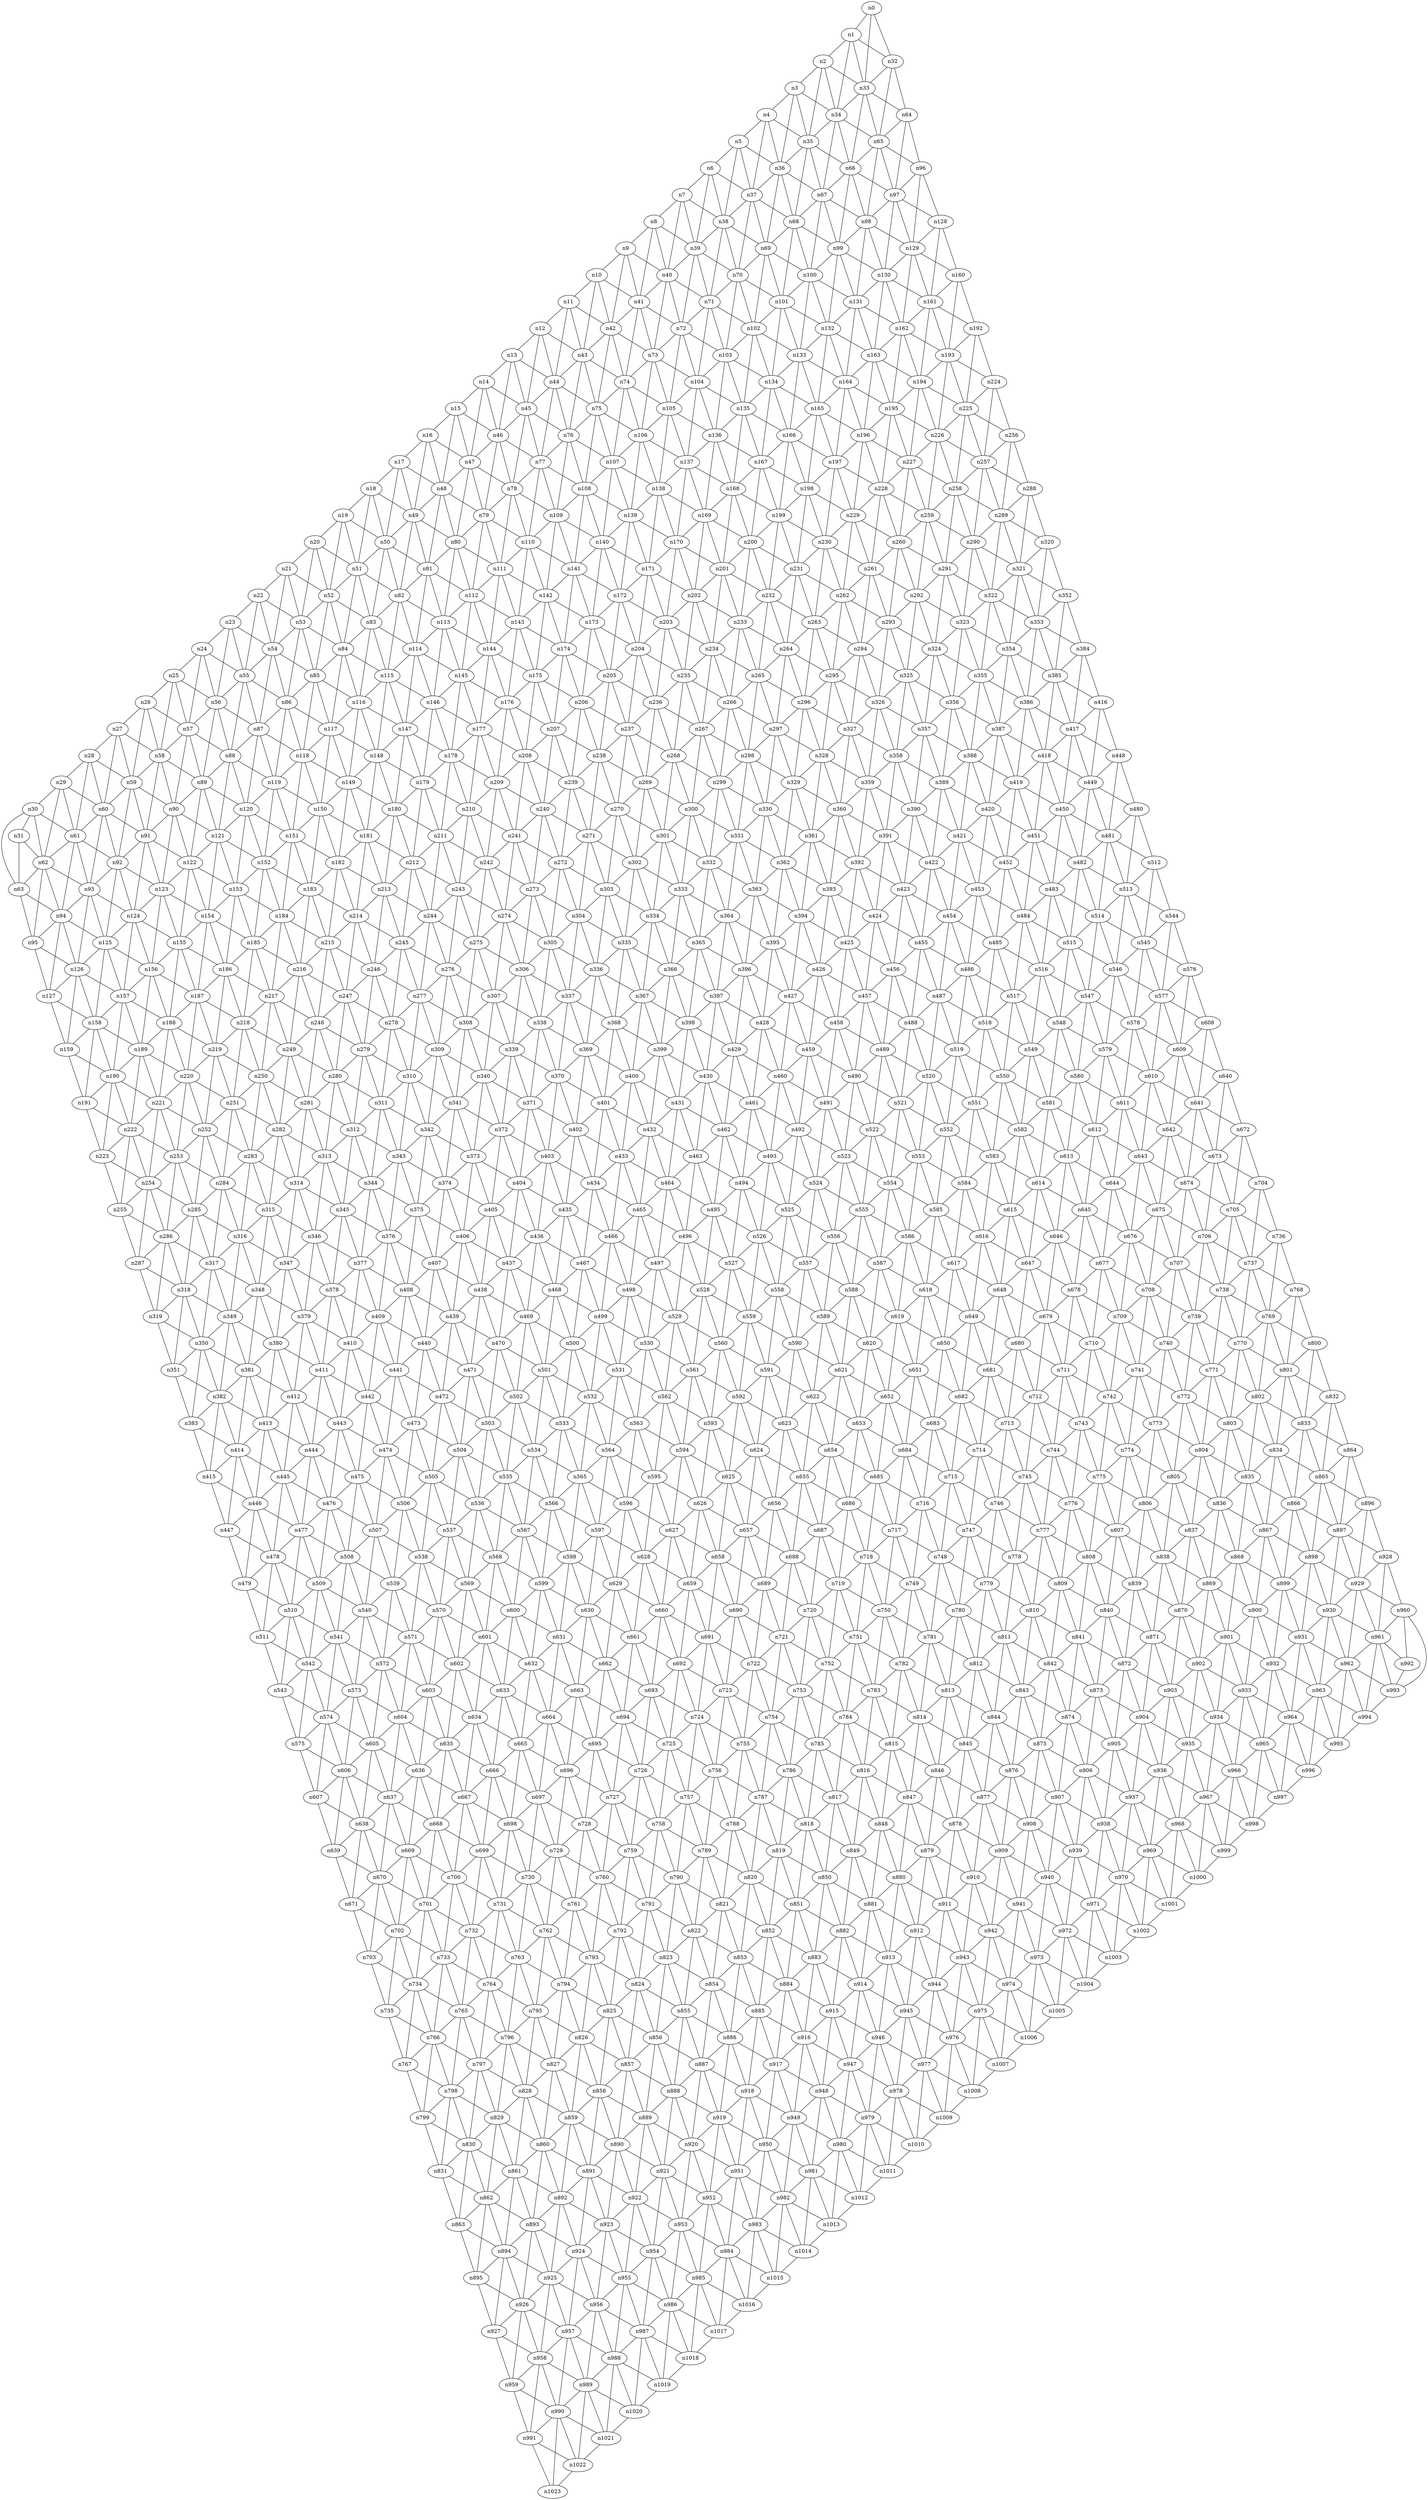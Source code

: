 graph {
n0 -- n1
n0 -- n32
n0 -- n33
n1 -- n2
n1 -- n32
n1 -- n33
n1 -- n34
n2 -- n3
n2 -- n33
n2 -- n34
n2 -- n35
n3 -- n4
n3 -- n34
n3 -- n35
n3 -- n36
n4 -- n5
n4 -- n35
n4 -- n36
n4 -- n37
n5 -- n6
n5 -- n36
n5 -- n37
n5 -- n38
n6 -- n7
n6 -- n37
n6 -- n38
n6 -- n39
n7 -- n8
n7 -- n38
n7 -- n39
n7 -- n40
n8 -- n9
n8 -- n39
n8 -- n40
n8 -- n41
n9 -- n10
n9 -- n40
n9 -- n41
n9 -- n42
n10 -- n11
n10 -- n41
n10 -- n42
n10 -- n43
n11 -- n12
n11 -- n42
n11 -- n43
n11 -- n44
n12 -- n13
n12 -- n43
n12 -- n44
n12 -- n45
n13 -- n14
n13 -- n44
n13 -- n45
n13 -- n46
n14 -- n15
n14 -- n45
n14 -- n46
n14 -- n47
n15 -- n16
n15 -- n46
n15 -- n47
n15 -- n48
n16 -- n17
n16 -- n47
n16 -- n48
n16 -- n49
n17 -- n18
n17 -- n48
n17 -- n49
n17 -- n50
n18 -- n19
n18 -- n49
n18 -- n50
n18 -- n51
n19 -- n20
n19 -- n50
n19 -- n51
n19 -- n52
n20 -- n21
n20 -- n51
n20 -- n52
n20 -- n53
n21 -- n22
n21 -- n52
n21 -- n53
n21 -- n54
n22 -- n23
n22 -- n53
n22 -- n54
n22 -- n55
n23 -- n24
n23 -- n54
n23 -- n55
n23 -- n56
n24 -- n25
n24 -- n55
n24 -- n56
n24 -- n57
n25 -- n26
n25 -- n56
n25 -- n57
n25 -- n58
n26 -- n27
n26 -- n57
n26 -- n58
n26 -- n59
n27 -- n28
n27 -- n58
n27 -- n59
n27 -- n60
n28 -- n29
n28 -- n59
n28 -- n60
n28 -- n61
n29 -- n30
n29 -- n60
n29 -- n61
n29 -- n62
n30 -- n31
n30 -- n61
n30 -- n62
n30 -- n63
n31 -- n62
n31 -- n63
n32 -- n33
n32 -- n64
n32 -- n65
n33 -- n34
n33 -- n64
n33 -- n65
n33 -- n66
n34 -- n35
n34 -- n65
n34 -- n66
n34 -- n67
n35 -- n36
n35 -- n66
n35 -- n67
n35 -- n68
n36 -- n37
n36 -- n67
n36 -- n68
n36 -- n69
n37 -- n38
n37 -- n68
n37 -- n69
n37 -- n70
n38 -- n39
n38 -- n69
n38 -- n70
n38 -- n71
n39 -- n40
n39 -- n70
n39 -- n71
n39 -- n72
n40 -- n41
n40 -- n71
n40 -- n72
n40 -- n73
n41 -- n42
n41 -- n72
n41 -- n73
n41 -- n74
n42 -- n43
n42 -- n73
n42 -- n74
n42 -- n75
n43 -- n44
n43 -- n74
n43 -- n75
n43 -- n76
n44 -- n45
n44 -- n75
n44 -- n76
n44 -- n77
n45 -- n46
n45 -- n76
n45 -- n77
n45 -- n78
n46 -- n47
n46 -- n77
n46 -- n78
n46 -- n79
n47 -- n48
n47 -- n78
n47 -- n79
n47 -- n80
n48 -- n49
n48 -- n79
n48 -- n80
n48 -- n81
n49 -- n50
n49 -- n80
n49 -- n81
n49 -- n82
n50 -- n51
n50 -- n81
n50 -- n82
n50 -- n83
n51 -- n52
n51 -- n82
n51 -- n83
n51 -- n84
n52 -- n53
n52 -- n83
n52 -- n84
n52 -- n85
n53 -- n54
n53 -- n84
n53 -- n85
n53 -- n86
n54 -- n55
n54 -- n85
n54 -- n86
n54 -- n87
n55 -- n56
n55 -- n86
n55 -- n87
n55 -- n88
n56 -- n57
n56 -- n87
n56 -- n88
n56 -- n89
n57 -- n58
n57 -- n88
n57 -- n89
n57 -- n90
n58 -- n59
n58 -- n89
n58 -- n90
n58 -- n91
n59 -- n60
n59 -- n90
n59 -- n91
n59 -- n92
n60 -- n61
n60 -- n91
n60 -- n92
n60 -- n93
n61 -- n62
n61 -- n92
n61 -- n93
n61 -- n94
n62 -- n63
n62 -- n93
n62 -- n94
n62 -- n95
n63 -- n94
n63 -- n95
n64 -- n65
n64 -- n96
n64 -- n97
n65 -- n66
n65 -- n96
n65 -- n97
n65 -- n98
n66 -- n67
n66 -- n97
n66 -- n98
n66 -- n99
n67 -- n68
n67 -- n98
n67 -- n99
n67 -- n100
n68 -- n69
n68 -- n99
n68 -- n100
n68 -- n101
n69 -- n70
n69 -- n100
n69 -- n101
n69 -- n102
n70 -- n71
n70 -- n101
n70 -- n102
n70 -- n103
n71 -- n72
n71 -- n102
n71 -- n103
n71 -- n104
n72 -- n73
n72 -- n103
n72 -- n104
n72 -- n105
n73 -- n74
n73 -- n104
n73 -- n105
n73 -- n106
n74 -- n75
n74 -- n105
n74 -- n106
n74 -- n107
n75 -- n76
n75 -- n106
n75 -- n107
n75 -- n108
n76 -- n77
n76 -- n107
n76 -- n108
n76 -- n109
n77 -- n78
n77 -- n108
n77 -- n109
n77 -- n110
n78 -- n79
n78 -- n109
n78 -- n110
n78 -- n111
n79 -- n80
n79 -- n110
n79 -- n111
n79 -- n112
n80 -- n81
n80 -- n111
n80 -- n112
n80 -- n113
n81 -- n82
n81 -- n112
n81 -- n113
n81 -- n114
n82 -- n83
n82 -- n113
n82 -- n114
n82 -- n115
n83 -- n84
n83 -- n114
n83 -- n115
n83 -- n116
n84 -- n85
n84 -- n115
n84 -- n116
n84 -- n117
n85 -- n86
n85 -- n116
n85 -- n117
n85 -- n118
n86 -- n87
n86 -- n117
n86 -- n118
n86 -- n119
n87 -- n88
n87 -- n118
n87 -- n119
n87 -- n120
n88 -- n89
n88 -- n119
n88 -- n120
n88 -- n121
n89 -- n90
n89 -- n120
n89 -- n121
n89 -- n122
n90 -- n91
n90 -- n121
n90 -- n122
n90 -- n123
n91 -- n92
n91 -- n122
n91 -- n123
n91 -- n124
n92 -- n93
n92 -- n123
n92 -- n124
n92 -- n125
n93 -- n94
n93 -- n124
n93 -- n125
n93 -- n126
n94 -- n95
n94 -- n125
n94 -- n126
n94 -- n127
n95 -- n126
n95 -- n127
n96 -- n97
n96 -- n128
n96 -- n129
n97 -- n98
n97 -- n128
n97 -- n129
n97 -- n130
n98 -- n99
n98 -- n129
n98 -- n130
n98 -- n131
n99 -- n100
n99 -- n130
n99 -- n131
n99 -- n132
n100 -- n101
n100 -- n131
n100 -- n132
n100 -- n133
n101 -- n102
n101 -- n132
n101 -- n133
n101 -- n134
n102 -- n103
n102 -- n133
n102 -- n134
n102 -- n135
n103 -- n104
n103 -- n134
n103 -- n135
n103 -- n136
n104 -- n105
n104 -- n135
n104 -- n136
n104 -- n137
n105 -- n106
n105 -- n136
n105 -- n137
n105 -- n138
n106 -- n107
n106 -- n137
n106 -- n138
n106 -- n139
n107 -- n108
n107 -- n138
n107 -- n139
n107 -- n140
n108 -- n109
n108 -- n139
n108 -- n140
n108 -- n141
n109 -- n110
n109 -- n140
n109 -- n141
n109 -- n142
n110 -- n111
n110 -- n141
n110 -- n142
n110 -- n143
n111 -- n112
n111 -- n142
n111 -- n143
n111 -- n144
n112 -- n113
n112 -- n143
n112 -- n144
n112 -- n145
n113 -- n114
n113 -- n144
n113 -- n145
n113 -- n146
n114 -- n115
n114 -- n145
n114 -- n146
n114 -- n147
n115 -- n116
n115 -- n146
n115 -- n147
n115 -- n148
n116 -- n117
n116 -- n147
n116 -- n148
n116 -- n149
n117 -- n118
n117 -- n148
n117 -- n149
n117 -- n150
n118 -- n119
n118 -- n149
n118 -- n150
n118 -- n151
n119 -- n120
n119 -- n150
n119 -- n151
n119 -- n152
n120 -- n121
n120 -- n151
n120 -- n152
n120 -- n153
n121 -- n122
n121 -- n152
n121 -- n153
n121 -- n154
n122 -- n123
n122 -- n153
n122 -- n154
n122 -- n155
n123 -- n124
n123 -- n154
n123 -- n155
n123 -- n156
n124 -- n125
n124 -- n155
n124 -- n156
n124 -- n157
n125 -- n126
n125 -- n156
n125 -- n157
n125 -- n158
n126 -- n127
n126 -- n157
n126 -- n158
n126 -- n159
n127 -- n158
n127 -- n159
n128 -- n129
n128 -- n160
n128 -- n161
n129 -- n130
n129 -- n160
n129 -- n161
n129 -- n162
n130 -- n131
n130 -- n161
n130 -- n162
n130 -- n163
n131 -- n132
n131 -- n162
n131 -- n163
n131 -- n164
n132 -- n133
n132 -- n163
n132 -- n164
n132 -- n165
n133 -- n134
n133 -- n164
n133 -- n165
n133 -- n166
n134 -- n135
n134 -- n165
n134 -- n166
n134 -- n167
n135 -- n136
n135 -- n166
n135 -- n167
n135 -- n168
n136 -- n137
n136 -- n167
n136 -- n168
n136 -- n169
n137 -- n138
n137 -- n168
n137 -- n169
n137 -- n170
n138 -- n139
n138 -- n169
n138 -- n170
n138 -- n171
n139 -- n140
n139 -- n170
n139 -- n171
n139 -- n172
n140 -- n141
n140 -- n171
n140 -- n172
n140 -- n173
n141 -- n142
n141 -- n172
n141 -- n173
n141 -- n174
n142 -- n143
n142 -- n173
n142 -- n174
n142 -- n175
n143 -- n144
n143 -- n174
n143 -- n175
n143 -- n176
n144 -- n145
n144 -- n175
n144 -- n176
n144 -- n177
n145 -- n146
n145 -- n176
n145 -- n177
n145 -- n178
n146 -- n147
n146 -- n177
n146 -- n178
n146 -- n179
n147 -- n148
n147 -- n178
n147 -- n179
n147 -- n180
n148 -- n149
n148 -- n179
n148 -- n180
n148 -- n181
n149 -- n150
n149 -- n180
n149 -- n181
n149 -- n182
n150 -- n151
n150 -- n181
n150 -- n182
n150 -- n183
n151 -- n152
n151 -- n182
n151 -- n183
n151 -- n184
n152 -- n153
n152 -- n183
n152 -- n184
n152 -- n185
n153 -- n154
n153 -- n184
n153 -- n185
n153 -- n186
n154 -- n155
n154 -- n185
n154 -- n186
n154 -- n187
n155 -- n156
n155 -- n186
n155 -- n187
n155 -- n188
n156 -- n157
n156 -- n187
n156 -- n188
n156 -- n189
n157 -- n158
n157 -- n188
n157 -- n189
n157 -- n190
n158 -- n159
n158 -- n189
n158 -- n190
n158 -- n191
n159 -- n190
n159 -- n191
n160 -- n161
n160 -- n192
n160 -- n193
n161 -- n162
n161 -- n192
n161 -- n193
n161 -- n194
n162 -- n163
n162 -- n193
n162 -- n194
n162 -- n195
n163 -- n164
n163 -- n194
n163 -- n195
n163 -- n196
n164 -- n165
n164 -- n195
n164 -- n196
n164 -- n197
n165 -- n166
n165 -- n196
n165 -- n197
n165 -- n198
n166 -- n167
n166 -- n197
n166 -- n198
n166 -- n199
n167 -- n168
n167 -- n198
n167 -- n199
n167 -- n200
n168 -- n169
n168 -- n199
n168 -- n200
n168 -- n201
n169 -- n170
n169 -- n200
n169 -- n201
n169 -- n202
n170 -- n171
n170 -- n201
n170 -- n202
n170 -- n203
n171 -- n172
n171 -- n202
n171 -- n203
n171 -- n204
n172 -- n173
n172 -- n203
n172 -- n204
n172 -- n205
n173 -- n174
n173 -- n204
n173 -- n205
n173 -- n206
n174 -- n175
n174 -- n205
n174 -- n206
n174 -- n207
n175 -- n176
n175 -- n206
n175 -- n207
n175 -- n208
n176 -- n177
n176 -- n207
n176 -- n208
n176 -- n209
n177 -- n178
n177 -- n208
n177 -- n209
n177 -- n210
n178 -- n179
n178 -- n209
n178 -- n210
n178 -- n211
n179 -- n180
n179 -- n210
n179 -- n211
n179 -- n212
n180 -- n181
n180 -- n211
n180 -- n212
n180 -- n213
n181 -- n182
n181 -- n212
n181 -- n213
n181 -- n214
n182 -- n183
n182 -- n213
n182 -- n214
n182 -- n215
n183 -- n184
n183 -- n214
n183 -- n215
n183 -- n216
n184 -- n185
n184 -- n215
n184 -- n216
n184 -- n217
n185 -- n186
n185 -- n216
n185 -- n217
n185 -- n218
n186 -- n187
n186 -- n217
n186 -- n218
n186 -- n219
n187 -- n188
n187 -- n218
n187 -- n219
n187 -- n220
n188 -- n189
n188 -- n219
n188 -- n220
n188 -- n221
n189 -- n190
n189 -- n220
n189 -- n221
n189 -- n222
n190 -- n191
n190 -- n221
n190 -- n222
n190 -- n223
n191 -- n222
n191 -- n223
n192 -- n193
n192 -- n224
n192 -- n225
n193 -- n194
n193 -- n224
n193 -- n225
n193 -- n226
n194 -- n195
n194 -- n225
n194 -- n226
n194 -- n227
n195 -- n196
n195 -- n226
n195 -- n227
n195 -- n228
n196 -- n197
n196 -- n227
n196 -- n228
n196 -- n229
n197 -- n198
n197 -- n228
n197 -- n229
n197 -- n230
n198 -- n199
n198 -- n229
n198 -- n230
n198 -- n231
n199 -- n200
n199 -- n230
n199 -- n231
n199 -- n232
n200 -- n201
n200 -- n231
n200 -- n232
n200 -- n233
n201 -- n202
n201 -- n232
n201 -- n233
n201 -- n234
n202 -- n203
n202 -- n233
n202 -- n234
n202 -- n235
n203 -- n204
n203 -- n234
n203 -- n235
n203 -- n236
n204 -- n205
n204 -- n235
n204 -- n236
n204 -- n237
n205 -- n206
n205 -- n236
n205 -- n237
n205 -- n238
n206 -- n207
n206 -- n237
n206 -- n238
n206 -- n239
n207 -- n208
n207 -- n238
n207 -- n239
n207 -- n240
n208 -- n209
n208 -- n239
n208 -- n240
n208 -- n241
n209 -- n210
n209 -- n240
n209 -- n241
n209 -- n242
n210 -- n211
n210 -- n241
n210 -- n242
n210 -- n243
n211 -- n212
n211 -- n242
n211 -- n243
n211 -- n244
n212 -- n213
n212 -- n243
n212 -- n244
n212 -- n245
n213 -- n214
n213 -- n244
n213 -- n245
n213 -- n246
n214 -- n215
n214 -- n245
n214 -- n246
n214 -- n247
n215 -- n216
n215 -- n246
n215 -- n247
n215 -- n248
n216 -- n217
n216 -- n247
n216 -- n248
n216 -- n249
n217 -- n218
n217 -- n248
n217 -- n249
n217 -- n250
n218 -- n219
n218 -- n249
n218 -- n250
n218 -- n251
n219 -- n220
n219 -- n250
n219 -- n251
n219 -- n252
n220 -- n221
n220 -- n251
n220 -- n252
n220 -- n253
n221 -- n222
n221 -- n252
n221 -- n253
n221 -- n254
n222 -- n223
n222 -- n253
n222 -- n254
n222 -- n255
n223 -- n254
n223 -- n255
n224 -- n225
n224 -- n256
n224 -- n257
n225 -- n226
n225 -- n256
n225 -- n257
n225 -- n258
n226 -- n227
n226 -- n257
n226 -- n258
n226 -- n259
n227 -- n228
n227 -- n258
n227 -- n259
n227 -- n260
n228 -- n229
n228 -- n259
n228 -- n260
n228 -- n261
n229 -- n230
n229 -- n260
n229 -- n261
n229 -- n262
n230 -- n231
n230 -- n261
n230 -- n262
n230 -- n263
n231 -- n232
n231 -- n262
n231 -- n263
n231 -- n264
n232 -- n233
n232 -- n263
n232 -- n264
n232 -- n265
n233 -- n234
n233 -- n264
n233 -- n265
n233 -- n266
n234 -- n235
n234 -- n265
n234 -- n266
n234 -- n267
n235 -- n236
n235 -- n266
n235 -- n267
n235 -- n268
n236 -- n237
n236 -- n267
n236 -- n268
n236 -- n269
n237 -- n238
n237 -- n268
n237 -- n269
n237 -- n270
n238 -- n239
n238 -- n269
n238 -- n270
n238 -- n271
n239 -- n240
n239 -- n270
n239 -- n271
n239 -- n272
n240 -- n241
n240 -- n271
n240 -- n272
n240 -- n273
n241 -- n242
n241 -- n272
n241 -- n273
n241 -- n274
n242 -- n243
n242 -- n273
n242 -- n274
n242 -- n275
n243 -- n244
n243 -- n274
n243 -- n275
n243 -- n276
n244 -- n245
n244 -- n275
n244 -- n276
n244 -- n277
n245 -- n246
n245 -- n276
n245 -- n277
n245 -- n278
n246 -- n247
n246 -- n277
n246 -- n278
n246 -- n279
n247 -- n248
n247 -- n278
n247 -- n279
n247 -- n280
n248 -- n249
n248 -- n279
n248 -- n280
n248 -- n281
n249 -- n250
n249 -- n280
n249 -- n281
n249 -- n282
n250 -- n251
n250 -- n281
n250 -- n282
n250 -- n283
n251 -- n252
n251 -- n282
n251 -- n283
n251 -- n284
n252 -- n253
n252 -- n283
n252 -- n284
n252 -- n285
n253 -- n254
n253 -- n284
n253 -- n285
n253 -- n286
n254 -- n255
n254 -- n285
n254 -- n286
n254 -- n287
n255 -- n286
n255 -- n287
n256 -- n257
n256 -- n288
n256 -- n289
n257 -- n258
n257 -- n288
n257 -- n289
n257 -- n290
n258 -- n259
n258 -- n289
n258 -- n290
n258 -- n291
n259 -- n260
n259 -- n290
n259 -- n291
n259 -- n292
n260 -- n261
n260 -- n291
n260 -- n292
n260 -- n293
n261 -- n262
n261 -- n292
n261 -- n293
n261 -- n294
n262 -- n263
n262 -- n293
n262 -- n294
n262 -- n295
n263 -- n264
n263 -- n294
n263 -- n295
n263 -- n296
n264 -- n265
n264 -- n295
n264 -- n296
n264 -- n297
n265 -- n266
n265 -- n296
n265 -- n297
n265 -- n298
n266 -- n267
n266 -- n297
n266 -- n298
n266 -- n299
n267 -- n268
n267 -- n298
n267 -- n299
n267 -- n300
n268 -- n269
n268 -- n299
n268 -- n300
n268 -- n301
n269 -- n270
n269 -- n300
n269 -- n301
n269 -- n302
n270 -- n271
n270 -- n301
n270 -- n302
n270 -- n303
n271 -- n272
n271 -- n302
n271 -- n303
n271 -- n304
n272 -- n273
n272 -- n303
n272 -- n304
n272 -- n305
n273 -- n274
n273 -- n304
n273 -- n305
n273 -- n306
n274 -- n275
n274 -- n305
n274 -- n306
n274 -- n307
n275 -- n276
n275 -- n306
n275 -- n307
n275 -- n308
n276 -- n277
n276 -- n307
n276 -- n308
n276 -- n309
n277 -- n278
n277 -- n308
n277 -- n309
n277 -- n310
n278 -- n279
n278 -- n309
n278 -- n310
n278 -- n311
n279 -- n280
n279 -- n310
n279 -- n311
n279 -- n312
n280 -- n281
n280 -- n311
n280 -- n312
n280 -- n313
n281 -- n282
n281 -- n312
n281 -- n313
n281 -- n314
n282 -- n283
n282 -- n313
n282 -- n314
n282 -- n315
n283 -- n284
n283 -- n314
n283 -- n315
n283 -- n316
n284 -- n285
n284 -- n315
n284 -- n316
n284 -- n317
n285 -- n286
n285 -- n316
n285 -- n317
n285 -- n318
n286 -- n287
n286 -- n317
n286 -- n318
n286 -- n319
n287 -- n318
n287 -- n319
n288 -- n289
n288 -- n320
n288 -- n321
n289 -- n290
n289 -- n320
n289 -- n321
n289 -- n322
n290 -- n291
n290 -- n321
n290 -- n322
n290 -- n323
n291 -- n292
n291 -- n322
n291 -- n323
n291 -- n324
n292 -- n293
n292 -- n323
n292 -- n324
n292 -- n325
n293 -- n294
n293 -- n324
n293 -- n325
n293 -- n326
n294 -- n295
n294 -- n325
n294 -- n326
n294 -- n327
n295 -- n296
n295 -- n326
n295 -- n327
n295 -- n328
n296 -- n297
n296 -- n327
n296 -- n328
n296 -- n329
n297 -- n298
n297 -- n328
n297 -- n329
n297 -- n330
n298 -- n299
n298 -- n329
n298 -- n330
n298 -- n331
n299 -- n300
n299 -- n330
n299 -- n331
n299 -- n332
n300 -- n301
n300 -- n331
n300 -- n332
n300 -- n333
n301 -- n302
n301 -- n332
n301 -- n333
n301 -- n334
n302 -- n303
n302 -- n333
n302 -- n334
n302 -- n335
n303 -- n304
n303 -- n334
n303 -- n335
n303 -- n336
n304 -- n305
n304 -- n335
n304 -- n336
n304 -- n337
n305 -- n306
n305 -- n336
n305 -- n337
n305 -- n338
n306 -- n307
n306 -- n337
n306 -- n338
n306 -- n339
n307 -- n308
n307 -- n338
n307 -- n339
n307 -- n340
n308 -- n309
n308 -- n339
n308 -- n340
n308 -- n341
n309 -- n310
n309 -- n340
n309 -- n341
n309 -- n342
n310 -- n311
n310 -- n341
n310 -- n342
n310 -- n343
n311 -- n312
n311 -- n342
n311 -- n343
n311 -- n344
n312 -- n313
n312 -- n343
n312 -- n344
n312 -- n345
n313 -- n314
n313 -- n344
n313 -- n345
n313 -- n346
n314 -- n315
n314 -- n345
n314 -- n346
n314 -- n347
n315 -- n316
n315 -- n346
n315 -- n347
n315 -- n348
n316 -- n317
n316 -- n347
n316 -- n348
n316 -- n349
n317 -- n318
n317 -- n348
n317 -- n349
n317 -- n350
n318 -- n319
n318 -- n349
n318 -- n350
n318 -- n351
n319 -- n350
n319 -- n351
n320 -- n321
n320 -- n352
n320 -- n353
n321 -- n322
n321 -- n352
n321 -- n353
n321 -- n354
n322 -- n323
n322 -- n353
n322 -- n354
n322 -- n355
n323 -- n324
n323 -- n354
n323 -- n355
n323 -- n356
n324 -- n325
n324 -- n355
n324 -- n356
n324 -- n357
n325 -- n326
n325 -- n356
n325 -- n357
n325 -- n358
n326 -- n327
n326 -- n357
n326 -- n358
n326 -- n359
n327 -- n328
n327 -- n358
n327 -- n359
n327 -- n360
n328 -- n329
n328 -- n359
n328 -- n360
n328 -- n361
n329 -- n330
n329 -- n360
n329 -- n361
n329 -- n362
n330 -- n331
n330 -- n361
n330 -- n362
n330 -- n363
n331 -- n332
n331 -- n362
n331 -- n363
n331 -- n364
n332 -- n333
n332 -- n363
n332 -- n364
n332 -- n365
n333 -- n334
n333 -- n364
n333 -- n365
n333 -- n366
n334 -- n335
n334 -- n365
n334 -- n366
n334 -- n367
n335 -- n336
n335 -- n366
n335 -- n367
n335 -- n368
n336 -- n337
n336 -- n367
n336 -- n368
n336 -- n369
n337 -- n338
n337 -- n368
n337 -- n369
n337 -- n370
n338 -- n339
n338 -- n369
n338 -- n370
n338 -- n371
n339 -- n340
n339 -- n370
n339 -- n371
n339 -- n372
n340 -- n341
n340 -- n371
n340 -- n372
n340 -- n373
n341 -- n342
n341 -- n372
n341 -- n373
n341 -- n374
n342 -- n343
n342 -- n373
n342 -- n374
n342 -- n375
n343 -- n344
n343 -- n374
n343 -- n375
n343 -- n376
n344 -- n345
n344 -- n375
n344 -- n376
n344 -- n377
n345 -- n346
n345 -- n376
n345 -- n377
n345 -- n378
n346 -- n347
n346 -- n377
n346 -- n378
n346 -- n379
n347 -- n348
n347 -- n378
n347 -- n379
n347 -- n380
n348 -- n349
n348 -- n379
n348 -- n380
n348 -- n381
n349 -- n350
n349 -- n380
n349 -- n381
n349 -- n382
n350 -- n351
n350 -- n381
n350 -- n382
n350 -- n383
n351 -- n382
n351 -- n383
n352 -- n353
n352 -- n384
n352 -- n385
n353 -- n354
n353 -- n384
n353 -- n385
n353 -- n386
n354 -- n355
n354 -- n385
n354 -- n386
n354 -- n387
n355 -- n356
n355 -- n386
n355 -- n387
n355 -- n388
n356 -- n357
n356 -- n387
n356 -- n388
n356 -- n389
n357 -- n358
n357 -- n388
n357 -- n389
n357 -- n390
n358 -- n359
n358 -- n389
n358 -- n390
n358 -- n391
n359 -- n360
n359 -- n390
n359 -- n391
n359 -- n392
n360 -- n361
n360 -- n391
n360 -- n392
n360 -- n393
n361 -- n362
n361 -- n392
n361 -- n393
n361 -- n394
n362 -- n363
n362 -- n393
n362 -- n394
n362 -- n395
n363 -- n364
n363 -- n394
n363 -- n395
n363 -- n396
n364 -- n365
n364 -- n395
n364 -- n396
n364 -- n397
n365 -- n366
n365 -- n396
n365 -- n397
n365 -- n398
n366 -- n367
n366 -- n397
n366 -- n398
n366 -- n399
n367 -- n368
n367 -- n398
n367 -- n399
n367 -- n400
n368 -- n369
n368 -- n399
n368 -- n400
n368 -- n401
n369 -- n370
n369 -- n400
n369 -- n401
n369 -- n402
n370 -- n371
n370 -- n401
n370 -- n402
n370 -- n403
n371 -- n372
n371 -- n402
n371 -- n403
n371 -- n404
n372 -- n373
n372 -- n403
n372 -- n404
n372 -- n405
n373 -- n374
n373 -- n404
n373 -- n405
n373 -- n406
n374 -- n375
n374 -- n405
n374 -- n406
n374 -- n407
n375 -- n376
n375 -- n406
n375 -- n407
n375 -- n408
n376 -- n377
n376 -- n407
n376 -- n408
n376 -- n409
n377 -- n378
n377 -- n408
n377 -- n409
n377 -- n410
n378 -- n379
n378 -- n409
n378 -- n410
n378 -- n411
n379 -- n380
n379 -- n410
n379 -- n411
n379 -- n412
n380 -- n381
n380 -- n411
n380 -- n412
n380 -- n413
n381 -- n382
n381 -- n412
n381 -- n413
n381 -- n414
n382 -- n383
n382 -- n413
n382 -- n414
n382 -- n415
n383 -- n414
n383 -- n415
n384 -- n385
n384 -- n416
n384 -- n417
n385 -- n386
n385 -- n416
n385 -- n417
n385 -- n418
n386 -- n387
n386 -- n417
n386 -- n418
n386 -- n419
n387 -- n388
n387 -- n418
n387 -- n419
n387 -- n420
n388 -- n389
n388 -- n419
n388 -- n420
n388 -- n421
n389 -- n390
n389 -- n420
n389 -- n421
n389 -- n422
n390 -- n391
n390 -- n421
n390 -- n422
n390 -- n423
n391 -- n392
n391 -- n422
n391 -- n423
n391 -- n424
n392 -- n393
n392 -- n423
n392 -- n424
n392 -- n425
n393 -- n394
n393 -- n424
n393 -- n425
n393 -- n426
n394 -- n395
n394 -- n425
n394 -- n426
n394 -- n427
n395 -- n396
n395 -- n426
n395 -- n427
n395 -- n428
n396 -- n397
n396 -- n427
n396 -- n428
n396 -- n429
n397 -- n398
n397 -- n428
n397 -- n429
n397 -- n430
n398 -- n399
n398 -- n429
n398 -- n430
n398 -- n431
n399 -- n400
n399 -- n430
n399 -- n431
n399 -- n432
n400 -- n401
n400 -- n431
n400 -- n432
n400 -- n433
n401 -- n402
n401 -- n432
n401 -- n433
n401 -- n434
n402 -- n403
n402 -- n433
n402 -- n434
n402 -- n435
n403 -- n404
n403 -- n434
n403 -- n435
n403 -- n436
n404 -- n405
n404 -- n435
n404 -- n436
n404 -- n437
n405 -- n406
n405 -- n436
n405 -- n437
n405 -- n438
n406 -- n407
n406 -- n437
n406 -- n438
n406 -- n439
n407 -- n408
n407 -- n438
n407 -- n439
n407 -- n440
n408 -- n409
n408 -- n439
n408 -- n440
n408 -- n441
n409 -- n410
n409 -- n440
n409 -- n441
n409 -- n442
n410 -- n411
n410 -- n441
n410 -- n442
n410 -- n443
n411 -- n412
n411 -- n442
n411 -- n443
n411 -- n444
n412 -- n413
n412 -- n443
n412 -- n444
n412 -- n445
n413 -- n414
n413 -- n444
n413 -- n445
n413 -- n446
n414 -- n415
n414 -- n445
n414 -- n446
n414 -- n447
n415 -- n446
n415 -- n447
n416 -- n417
n416 -- n448
n416 -- n449
n417 -- n418
n417 -- n448
n417 -- n449
n417 -- n450
n418 -- n419
n418 -- n449
n418 -- n450
n418 -- n451
n419 -- n420
n419 -- n450
n419 -- n451
n419 -- n452
n420 -- n421
n420 -- n451
n420 -- n452
n420 -- n453
n421 -- n422
n421 -- n452
n421 -- n453
n421 -- n454
n422 -- n423
n422 -- n453
n422 -- n454
n422 -- n455
n423 -- n424
n423 -- n454
n423 -- n455
n423 -- n456
n424 -- n425
n424 -- n455
n424 -- n456
n424 -- n457
n425 -- n426
n425 -- n456
n425 -- n457
n425 -- n458
n426 -- n427
n426 -- n457
n426 -- n458
n426 -- n459
n427 -- n428
n427 -- n458
n427 -- n459
n427 -- n460
n428 -- n429
n428 -- n459
n428 -- n460
n428 -- n461
n429 -- n430
n429 -- n460
n429 -- n461
n429 -- n462
n430 -- n431
n430 -- n461
n430 -- n462
n430 -- n463
n431 -- n432
n431 -- n462
n431 -- n463
n431 -- n464
n432 -- n433
n432 -- n463
n432 -- n464
n432 -- n465
n433 -- n434
n433 -- n464
n433 -- n465
n433 -- n466
n434 -- n435
n434 -- n465
n434 -- n466
n434 -- n467
n435 -- n436
n435 -- n466
n435 -- n467
n435 -- n468
n436 -- n437
n436 -- n467
n436 -- n468
n436 -- n469
n437 -- n438
n437 -- n468
n437 -- n469
n437 -- n470
n438 -- n439
n438 -- n469
n438 -- n470
n438 -- n471
n439 -- n440
n439 -- n470
n439 -- n471
n439 -- n472
n440 -- n441
n440 -- n471
n440 -- n472
n440 -- n473
n441 -- n442
n441 -- n472
n441 -- n473
n441 -- n474
n442 -- n443
n442 -- n473
n442 -- n474
n442 -- n475
n443 -- n444
n443 -- n474
n443 -- n475
n443 -- n476
n444 -- n445
n444 -- n475
n444 -- n476
n444 -- n477
n445 -- n446
n445 -- n476
n445 -- n477
n445 -- n478
n446 -- n447
n446 -- n477
n446 -- n478
n446 -- n479
n447 -- n478
n447 -- n479
n448 -- n449
n448 -- n480
n448 -- n481
n449 -- n450
n449 -- n480
n449 -- n481
n449 -- n482
n450 -- n451
n450 -- n481
n450 -- n482
n450 -- n483
n451 -- n452
n451 -- n482
n451 -- n483
n451 -- n484
n452 -- n453
n452 -- n483
n452 -- n484
n452 -- n485
n453 -- n454
n453 -- n484
n453 -- n485
n453 -- n486
n454 -- n455
n454 -- n485
n454 -- n486
n454 -- n487
n455 -- n456
n455 -- n486
n455 -- n487
n455 -- n488
n456 -- n457
n456 -- n487
n456 -- n488
n456 -- n489
n457 -- n458
n457 -- n488
n457 -- n489
n457 -- n490
n458 -- n459
n458 -- n489
n458 -- n490
n458 -- n491
n459 -- n460
n459 -- n490
n459 -- n491
n459 -- n492
n460 -- n461
n460 -- n491
n460 -- n492
n460 -- n493
n461 -- n462
n461 -- n492
n461 -- n493
n461 -- n494
n462 -- n463
n462 -- n493
n462 -- n494
n462 -- n495
n463 -- n464
n463 -- n494
n463 -- n495
n463 -- n496
n464 -- n465
n464 -- n495
n464 -- n496
n464 -- n497
n465 -- n466
n465 -- n496
n465 -- n497
n465 -- n498
n466 -- n467
n466 -- n497
n466 -- n498
n466 -- n499
n467 -- n468
n467 -- n498
n467 -- n499
n467 -- n500
n468 -- n469
n468 -- n499
n468 -- n500
n468 -- n501
n469 -- n470
n469 -- n500
n469 -- n501
n469 -- n502
n470 -- n471
n470 -- n501
n470 -- n502
n470 -- n503
n471 -- n472
n471 -- n502
n471 -- n503
n471 -- n504
n472 -- n473
n472 -- n503
n472 -- n504
n472 -- n505
n473 -- n474
n473 -- n504
n473 -- n505
n473 -- n506
n474 -- n475
n474 -- n505
n474 -- n506
n474 -- n507
n475 -- n476
n475 -- n506
n475 -- n507
n475 -- n508
n476 -- n477
n476 -- n507
n476 -- n508
n476 -- n509
n477 -- n478
n477 -- n508
n477 -- n509
n477 -- n510
n478 -- n479
n478 -- n509
n478 -- n510
n478 -- n511
n479 -- n510
n479 -- n511
n480 -- n481
n480 -- n512
n480 -- n513
n481 -- n482
n481 -- n512
n481 -- n513
n481 -- n514
n482 -- n483
n482 -- n513
n482 -- n514
n482 -- n515
n483 -- n484
n483 -- n514
n483 -- n515
n483 -- n516
n484 -- n485
n484 -- n515
n484 -- n516
n484 -- n517
n485 -- n486
n485 -- n516
n485 -- n517
n485 -- n518
n486 -- n487
n486 -- n517
n486 -- n518
n486 -- n519
n487 -- n488
n487 -- n518
n487 -- n519
n487 -- n520
n488 -- n489
n488 -- n519
n488 -- n520
n488 -- n521
n489 -- n490
n489 -- n520
n489 -- n521
n489 -- n522
n490 -- n491
n490 -- n521
n490 -- n522
n490 -- n523
n491 -- n492
n491 -- n522
n491 -- n523
n491 -- n524
n492 -- n493
n492 -- n523
n492 -- n524
n492 -- n525
n493 -- n494
n493 -- n524
n493 -- n525
n493 -- n526
n494 -- n495
n494 -- n525
n494 -- n526
n494 -- n527
n495 -- n496
n495 -- n526
n495 -- n527
n495 -- n528
n496 -- n497
n496 -- n527
n496 -- n528
n496 -- n529
n497 -- n498
n497 -- n528
n497 -- n529
n497 -- n530
n498 -- n499
n498 -- n529
n498 -- n530
n498 -- n531
n499 -- n500
n499 -- n530
n499 -- n531
n499 -- n532
n500 -- n501
n500 -- n531
n500 -- n532
n500 -- n533
n501 -- n502
n501 -- n532
n501 -- n533
n501 -- n534
n502 -- n503
n502 -- n533
n502 -- n534
n502 -- n535
n503 -- n504
n503 -- n534
n503 -- n535
n503 -- n536
n504 -- n505
n504 -- n535
n504 -- n536
n504 -- n537
n505 -- n506
n505 -- n536
n505 -- n537
n505 -- n538
n506 -- n507
n506 -- n537
n506 -- n538
n506 -- n539
n507 -- n508
n507 -- n538
n507 -- n539
n507 -- n540
n508 -- n509
n508 -- n539
n508 -- n540
n508 -- n541
n509 -- n510
n509 -- n540
n509 -- n541
n509 -- n542
n510 -- n511
n510 -- n541
n510 -- n542
n510 -- n543
n511 -- n542
n511 -- n543
n512 -- n513
n512 -- n544
n512 -- n545
n513 -- n514
n513 -- n544
n513 -- n545
n513 -- n546
n514 -- n515
n514 -- n545
n514 -- n546
n514 -- n547
n515 -- n516
n515 -- n546
n515 -- n547
n515 -- n548
n516 -- n517
n516 -- n547
n516 -- n548
n516 -- n549
n517 -- n518
n517 -- n548
n517 -- n549
n517 -- n550
n518 -- n519
n518 -- n549
n518 -- n550
n518 -- n551
n519 -- n520
n519 -- n550
n519 -- n551
n519 -- n552
n520 -- n521
n520 -- n551
n520 -- n552
n520 -- n553
n521 -- n522
n521 -- n552
n521 -- n553
n521 -- n554
n522 -- n523
n522 -- n553
n522 -- n554
n522 -- n555
n523 -- n524
n523 -- n554
n523 -- n555
n523 -- n556
n524 -- n525
n524 -- n555
n524 -- n556
n524 -- n557
n525 -- n526
n525 -- n556
n525 -- n557
n525 -- n558
n526 -- n527
n526 -- n557
n526 -- n558
n526 -- n559
n527 -- n528
n527 -- n558
n527 -- n559
n527 -- n560
n528 -- n529
n528 -- n559
n528 -- n560
n528 -- n561
n529 -- n530
n529 -- n560
n529 -- n561
n529 -- n562
n530 -- n531
n530 -- n561
n530 -- n562
n530 -- n563
n531 -- n532
n531 -- n562
n531 -- n563
n531 -- n564
n532 -- n533
n532 -- n563
n532 -- n564
n532 -- n565
n533 -- n534
n533 -- n564
n533 -- n565
n533 -- n566
n534 -- n535
n534 -- n565
n534 -- n566
n534 -- n567
n535 -- n536
n535 -- n566
n535 -- n567
n535 -- n568
n536 -- n537
n536 -- n567
n536 -- n568
n536 -- n569
n537 -- n538
n537 -- n568
n537 -- n569
n537 -- n570
n538 -- n539
n538 -- n569
n538 -- n570
n538 -- n571
n539 -- n540
n539 -- n570
n539 -- n571
n539 -- n572
n540 -- n541
n540 -- n571
n540 -- n572
n540 -- n573
n541 -- n542
n541 -- n572
n541 -- n573
n541 -- n574
n542 -- n543
n542 -- n573
n542 -- n574
n542 -- n575
n543 -- n574
n543 -- n575
n544 -- n545
n544 -- n576
n544 -- n577
n545 -- n546
n545 -- n576
n545 -- n577
n545 -- n578
n546 -- n547
n546 -- n577
n546 -- n578
n546 -- n579
n547 -- n548
n547 -- n578
n547 -- n579
n547 -- n580
n548 -- n549
n548 -- n579
n548 -- n580
n548 -- n581
n549 -- n550
n549 -- n580
n549 -- n581
n549 -- n582
n550 -- n551
n550 -- n581
n550 -- n582
n550 -- n583
n551 -- n552
n551 -- n582
n551 -- n583
n551 -- n584
n552 -- n553
n552 -- n583
n552 -- n584
n552 -- n585
n553 -- n554
n553 -- n584
n553 -- n585
n553 -- n586
n554 -- n555
n554 -- n585
n554 -- n586
n554 -- n587
n555 -- n556
n555 -- n586
n555 -- n587
n555 -- n588
n556 -- n557
n556 -- n587
n556 -- n588
n556 -- n589
n557 -- n558
n557 -- n588
n557 -- n589
n557 -- n590
n558 -- n559
n558 -- n589
n558 -- n590
n558 -- n591
n559 -- n560
n559 -- n590
n559 -- n591
n559 -- n592
n560 -- n561
n560 -- n591
n560 -- n592
n560 -- n593
n561 -- n562
n561 -- n592
n561 -- n593
n561 -- n594
n562 -- n563
n562 -- n593
n562 -- n594
n562 -- n595
n563 -- n564
n563 -- n594
n563 -- n595
n563 -- n596
n564 -- n565
n564 -- n595
n564 -- n596
n564 -- n597
n565 -- n566
n565 -- n596
n565 -- n597
n565 -- n598
n566 -- n567
n566 -- n597
n566 -- n598
n566 -- n599
n567 -- n568
n567 -- n598
n567 -- n599
n567 -- n600
n568 -- n569
n568 -- n599
n568 -- n600
n568 -- n601
n569 -- n570
n569 -- n600
n569 -- n601
n569 -- n602
n570 -- n571
n570 -- n601
n570 -- n602
n570 -- n603
n571 -- n572
n571 -- n602
n571 -- n603
n571 -- n604
n572 -- n573
n572 -- n603
n572 -- n604
n572 -- n605
n573 -- n574
n573 -- n604
n573 -- n605
n573 -- n606
n574 -- n575
n574 -- n605
n574 -- n606
n574 -- n607
n575 -- n606
n575 -- n607
n576 -- n577
n576 -- n608
n576 -- n609
n577 -- n578
n577 -- n608
n577 -- n609
n577 -- n610
n578 -- n579
n578 -- n609
n578 -- n610
n578 -- n611
n579 -- n580
n579 -- n610
n579 -- n611
n579 -- n612
n580 -- n581
n580 -- n611
n580 -- n612
n580 -- n613
n581 -- n582
n581 -- n612
n581 -- n613
n581 -- n614
n582 -- n583
n582 -- n613
n582 -- n614
n582 -- n615
n583 -- n584
n583 -- n614
n583 -- n615
n583 -- n616
n584 -- n585
n584 -- n615
n584 -- n616
n584 -- n617
n585 -- n586
n585 -- n616
n585 -- n617
n585 -- n618
n586 -- n587
n586 -- n617
n586 -- n618
n586 -- n619
n587 -- n588
n587 -- n618
n587 -- n619
n587 -- n620
n588 -- n589
n588 -- n619
n588 -- n620
n588 -- n621
n589 -- n590
n589 -- n620
n589 -- n621
n589 -- n622
n590 -- n591
n590 -- n621
n590 -- n622
n590 -- n623
n591 -- n592
n591 -- n622
n591 -- n623
n591 -- n624
n592 -- n593
n592 -- n623
n592 -- n624
n592 -- n625
n593 -- n594
n593 -- n624
n593 -- n625
n593 -- n626
n594 -- n595
n594 -- n625
n594 -- n626
n594 -- n627
n595 -- n596
n595 -- n626
n595 -- n627
n595 -- n628
n596 -- n597
n596 -- n627
n596 -- n628
n596 -- n629
n597 -- n598
n597 -- n628
n597 -- n629
n597 -- n630
n598 -- n599
n598 -- n629
n598 -- n630
n598 -- n631
n599 -- n600
n599 -- n630
n599 -- n631
n599 -- n632
n600 -- n601
n600 -- n631
n600 -- n632
n600 -- n633
n601 -- n602
n601 -- n632
n601 -- n633
n601 -- n634
n602 -- n603
n602 -- n633
n602 -- n634
n602 -- n635
n603 -- n604
n603 -- n634
n603 -- n635
n603 -- n636
n604 -- n605
n604 -- n635
n604 -- n636
n604 -- n637
n605 -- n606
n605 -- n636
n605 -- n637
n605 -- n638
n606 -- n607
n606 -- n637
n606 -- n638
n606 -- n639
n607 -- n638
n607 -- n639
n608 -- n609
n608 -- n640
n608 -- n641
n609 -- n610
n609 -- n640
n609 -- n641
n609 -- n642
n610 -- n611
n610 -- n641
n610 -- n642
n610 -- n643
n611 -- n612
n611 -- n642
n611 -- n643
n611 -- n644
n612 -- n613
n612 -- n643
n612 -- n644
n612 -- n645
n613 -- n614
n613 -- n644
n613 -- n645
n613 -- n646
n614 -- n615
n614 -- n645
n614 -- n646
n614 -- n647
n615 -- n616
n615 -- n646
n615 -- n647
n615 -- n648
n616 -- n617
n616 -- n647
n616 -- n648
n616 -- n649
n617 -- n618
n617 -- n648
n617 -- n649
n617 -- n650
n618 -- n619
n618 -- n649
n618 -- n650
n618 -- n651
n619 -- n620
n619 -- n650
n619 -- n651
n619 -- n652
n620 -- n621
n620 -- n651
n620 -- n652
n620 -- n653
n621 -- n622
n621 -- n652
n621 -- n653
n621 -- n654
n622 -- n623
n622 -- n653
n622 -- n654
n622 -- n655
n623 -- n624
n623 -- n654
n623 -- n655
n623 -- n656
n624 -- n625
n624 -- n655
n624 -- n656
n624 -- n657
n625 -- n626
n625 -- n656
n625 -- n657
n625 -- n658
n626 -- n627
n626 -- n657
n626 -- n658
n626 -- n659
n627 -- n628
n627 -- n658
n627 -- n659
n627 -- n660
n628 -- n629
n628 -- n659
n628 -- n660
n628 -- n661
n629 -- n630
n629 -- n660
n629 -- n661
n629 -- n662
n630 -- n631
n630 -- n661
n630 -- n662
n630 -- n663
n631 -- n632
n631 -- n662
n631 -- n663
n631 -- n664
n632 -- n633
n632 -- n663
n632 -- n664
n632 -- n665
n633 -- n634
n633 -- n664
n633 -- n665
n633 -- n666
n634 -- n635
n634 -- n665
n634 -- n666
n634 -- n667
n635 -- n636
n635 -- n666
n635 -- n667
n635 -- n668
n636 -- n637
n636 -- n667
n636 -- n668
n636 -- n669
n637 -- n638
n637 -- n668
n637 -- n669
n637 -- n670
n638 -- n639
n638 -- n669
n638 -- n670
n638 -- n671
n639 -- n670
n639 -- n671
n640 -- n641
n640 -- n672
n640 -- n673
n641 -- n642
n641 -- n672
n641 -- n673
n641 -- n674
n642 -- n643
n642 -- n673
n642 -- n674
n642 -- n675
n643 -- n644
n643 -- n674
n643 -- n675
n643 -- n676
n644 -- n645
n644 -- n675
n644 -- n676
n644 -- n677
n645 -- n646
n645 -- n676
n645 -- n677
n645 -- n678
n646 -- n647
n646 -- n677
n646 -- n678
n646 -- n679
n647 -- n648
n647 -- n678
n647 -- n679
n647 -- n680
n648 -- n649
n648 -- n679
n648 -- n680
n648 -- n681
n649 -- n650
n649 -- n680
n649 -- n681
n649 -- n682
n650 -- n651
n650 -- n681
n650 -- n682
n650 -- n683
n651 -- n652
n651 -- n682
n651 -- n683
n651 -- n684
n652 -- n653
n652 -- n683
n652 -- n684
n652 -- n685
n653 -- n654
n653 -- n684
n653 -- n685
n653 -- n686
n654 -- n655
n654 -- n685
n654 -- n686
n654 -- n687
n655 -- n656
n655 -- n686
n655 -- n687
n655 -- n688
n656 -- n657
n656 -- n687
n656 -- n688
n656 -- n689
n657 -- n658
n657 -- n688
n657 -- n689
n657 -- n690
n658 -- n659
n658 -- n689
n658 -- n690
n658 -- n691
n659 -- n660
n659 -- n690
n659 -- n691
n659 -- n692
n660 -- n661
n660 -- n691
n660 -- n692
n660 -- n693
n661 -- n662
n661 -- n692
n661 -- n693
n661 -- n694
n662 -- n663
n662 -- n693
n662 -- n694
n662 -- n695
n663 -- n664
n663 -- n694
n663 -- n695
n663 -- n696
n664 -- n665
n664 -- n695
n664 -- n696
n664 -- n697
n665 -- n666
n665 -- n696
n665 -- n697
n665 -- n698
n666 -- n667
n666 -- n697
n666 -- n698
n666 -- n699
n667 -- n668
n667 -- n698
n667 -- n699
n667 -- n700
n668 -- n669
n668 -- n699
n668 -- n700
n668 -- n701
n669 -- n670
n669 -- n700
n669 -- n701
n669 -- n702
n670 -- n671
n670 -- n701
n670 -- n702
n670 -- n703
n671 -- n702
n671 -- n703
n672 -- n673
n672 -- n704
n672 -- n705
n673 -- n674
n673 -- n704
n673 -- n705
n673 -- n706
n674 -- n675
n674 -- n705
n674 -- n706
n674 -- n707
n675 -- n676
n675 -- n706
n675 -- n707
n675 -- n708
n676 -- n677
n676 -- n707
n676 -- n708
n676 -- n709
n677 -- n678
n677 -- n708
n677 -- n709
n677 -- n710
n678 -- n679
n678 -- n709
n678 -- n710
n678 -- n711
n679 -- n680
n679 -- n710
n679 -- n711
n679 -- n712
n680 -- n681
n680 -- n711
n680 -- n712
n680 -- n713
n681 -- n682
n681 -- n712
n681 -- n713
n681 -- n714
n682 -- n683
n682 -- n713
n682 -- n714
n682 -- n715
n683 -- n684
n683 -- n714
n683 -- n715
n683 -- n716
n684 -- n685
n684 -- n715
n684 -- n716
n684 -- n717
n685 -- n686
n685 -- n716
n685 -- n717
n685 -- n718
n686 -- n687
n686 -- n717
n686 -- n718
n686 -- n719
n687 -- n688
n687 -- n718
n687 -- n719
n687 -- n720
n688 -- n689
n688 -- n719
n688 -- n720
n688 -- n721
n689 -- n690
n689 -- n720
n689 -- n721
n689 -- n722
n690 -- n691
n690 -- n721
n690 -- n722
n690 -- n723
n691 -- n692
n691 -- n722
n691 -- n723
n691 -- n724
n692 -- n693
n692 -- n723
n692 -- n724
n692 -- n725
n693 -- n694
n693 -- n724
n693 -- n725
n693 -- n726
n694 -- n695
n694 -- n725
n694 -- n726
n694 -- n727
n695 -- n696
n695 -- n726
n695 -- n727
n695 -- n728
n696 -- n697
n696 -- n727
n696 -- n728
n696 -- n729
n697 -- n698
n697 -- n728
n697 -- n729
n697 -- n730
n698 -- n699
n698 -- n729
n698 -- n730
n698 -- n731
n699 -- n700
n699 -- n730
n699 -- n731
n699 -- n732
n700 -- n701
n700 -- n731
n700 -- n732
n700 -- n733
n701 -- n702
n701 -- n732
n701 -- n733
n701 -- n734
n702 -- n703
n702 -- n733
n702 -- n734
n702 -- n735
n703 -- n734
n703 -- n735
n704 -- n705
n704 -- n736
n704 -- n737
n705 -- n706
n705 -- n736
n705 -- n737
n705 -- n738
n706 -- n707
n706 -- n737
n706 -- n738
n706 -- n739
n707 -- n708
n707 -- n738
n707 -- n739
n707 -- n740
n708 -- n709
n708 -- n739
n708 -- n740
n708 -- n741
n709 -- n710
n709 -- n740
n709 -- n741
n709 -- n742
n710 -- n711
n710 -- n741
n710 -- n742
n710 -- n743
n711 -- n712
n711 -- n742
n711 -- n743
n711 -- n744
n712 -- n713
n712 -- n743
n712 -- n744
n712 -- n745
n713 -- n714
n713 -- n744
n713 -- n745
n713 -- n746
n714 -- n715
n714 -- n745
n714 -- n746
n714 -- n747
n715 -- n716
n715 -- n746
n715 -- n747
n715 -- n748
n716 -- n717
n716 -- n747
n716 -- n748
n716 -- n749
n717 -- n718
n717 -- n748
n717 -- n749
n717 -- n750
n718 -- n719
n718 -- n749
n718 -- n750
n718 -- n751
n719 -- n720
n719 -- n750
n719 -- n751
n719 -- n752
n720 -- n721
n720 -- n751
n720 -- n752
n720 -- n753
n721 -- n722
n721 -- n752
n721 -- n753
n721 -- n754
n722 -- n723
n722 -- n753
n722 -- n754
n722 -- n755
n723 -- n724
n723 -- n754
n723 -- n755
n723 -- n756
n724 -- n725
n724 -- n755
n724 -- n756
n724 -- n757
n725 -- n726
n725 -- n756
n725 -- n757
n725 -- n758
n726 -- n727
n726 -- n757
n726 -- n758
n726 -- n759
n727 -- n728
n727 -- n758
n727 -- n759
n727 -- n760
n728 -- n729
n728 -- n759
n728 -- n760
n728 -- n761
n729 -- n730
n729 -- n760
n729 -- n761
n729 -- n762
n730 -- n731
n730 -- n761
n730 -- n762
n730 -- n763
n731 -- n732
n731 -- n762
n731 -- n763
n731 -- n764
n732 -- n733
n732 -- n763
n732 -- n764
n732 -- n765
n733 -- n734
n733 -- n764
n733 -- n765
n733 -- n766
n734 -- n735
n734 -- n765
n734 -- n766
n734 -- n767
n735 -- n766
n735 -- n767
n736 -- n737
n736 -- n768
n736 -- n769
n737 -- n738
n737 -- n768
n737 -- n769
n737 -- n770
n738 -- n739
n738 -- n769
n738 -- n770
n738 -- n771
n739 -- n740
n739 -- n770
n739 -- n771
n739 -- n772
n740 -- n741
n740 -- n771
n740 -- n772
n740 -- n773
n741 -- n742
n741 -- n772
n741 -- n773
n741 -- n774
n742 -- n743
n742 -- n773
n742 -- n774
n742 -- n775
n743 -- n744
n743 -- n774
n743 -- n775
n743 -- n776
n744 -- n745
n744 -- n775
n744 -- n776
n744 -- n777
n745 -- n746
n745 -- n776
n745 -- n777
n745 -- n778
n746 -- n747
n746 -- n777
n746 -- n778
n746 -- n779
n747 -- n748
n747 -- n778
n747 -- n779
n747 -- n780
n748 -- n749
n748 -- n779
n748 -- n780
n748 -- n781
n749 -- n750
n749 -- n780
n749 -- n781
n749 -- n782
n750 -- n751
n750 -- n781
n750 -- n782
n750 -- n783
n751 -- n752
n751 -- n782
n751 -- n783
n751 -- n784
n752 -- n753
n752 -- n783
n752 -- n784
n752 -- n785
n753 -- n754
n753 -- n784
n753 -- n785
n753 -- n786
n754 -- n755
n754 -- n785
n754 -- n786
n754 -- n787
n755 -- n756
n755 -- n786
n755 -- n787
n755 -- n788
n756 -- n757
n756 -- n787
n756 -- n788
n756 -- n789
n757 -- n758
n757 -- n788
n757 -- n789
n757 -- n790
n758 -- n759
n758 -- n789
n758 -- n790
n758 -- n791
n759 -- n760
n759 -- n790
n759 -- n791
n759 -- n792
n760 -- n761
n760 -- n791
n760 -- n792
n760 -- n793
n761 -- n762
n761 -- n792
n761 -- n793
n761 -- n794
n762 -- n763
n762 -- n793
n762 -- n794
n762 -- n795
n763 -- n764
n763 -- n794
n763 -- n795
n763 -- n796
n764 -- n765
n764 -- n795
n764 -- n796
n764 -- n797
n765 -- n766
n765 -- n796
n765 -- n797
n765 -- n798
n766 -- n767
n766 -- n797
n766 -- n798
n766 -- n799
n767 -- n798
n767 -- n799
n768 -- n769
n768 -- n800
n768 -- n801
n769 -- n770
n769 -- n800
n769 -- n801
n769 -- n802
n770 -- n771
n770 -- n801
n770 -- n802
n770 -- n803
n771 -- n772
n771 -- n802
n771 -- n803
n771 -- n804
n772 -- n773
n772 -- n803
n772 -- n804
n772 -- n805
n773 -- n774
n773 -- n804
n773 -- n805
n773 -- n806
n774 -- n775
n774 -- n805
n774 -- n806
n774 -- n807
n775 -- n776
n775 -- n806
n775 -- n807
n775 -- n808
n776 -- n777
n776 -- n807
n776 -- n808
n776 -- n809
n777 -- n778
n777 -- n808
n777 -- n809
n777 -- n810
n778 -- n779
n778 -- n809
n778 -- n810
n778 -- n811
n779 -- n780
n779 -- n810
n779 -- n811
n779 -- n812
n780 -- n781
n780 -- n811
n780 -- n812
n780 -- n813
n781 -- n782
n781 -- n812
n781 -- n813
n781 -- n814
n782 -- n783
n782 -- n813
n782 -- n814
n782 -- n815
n783 -- n784
n783 -- n814
n783 -- n815
n783 -- n816
n784 -- n785
n784 -- n815
n784 -- n816
n784 -- n817
n785 -- n786
n785 -- n816
n785 -- n817
n785 -- n818
n786 -- n787
n786 -- n817
n786 -- n818
n786 -- n819
n787 -- n788
n787 -- n818
n787 -- n819
n787 -- n820
n788 -- n789
n788 -- n819
n788 -- n820
n788 -- n821
n789 -- n790
n789 -- n820
n789 -- n821
n789 -- n822
n790 -- n791
n790 -- n821
n790 -- n822
n790 -- n823
n791 -- n792
n791 -- n822
n791 -- n823
n791 -- n824
n792 -- n793
n792 -- n823
n792 -- n824
n792 -- n825
n793 -- n794
n793 -- n824
n793 -- n825
n793 -- n826
n794 -- n795
n794 -- n825
n794 -- n826
n794 -- n827
n795 -- n796
n795 -- n826
n795 -- n827
n795 -- n828
n796 -- n797
n796 -- n827
n796 -- n828
n796 -- n829
n797 -- n798
n797 -- n828
n797 -- n829
n797 -- n830
n798 -- n799
n798 -- n829
n798 -- n830
n798 -- n831
n799 -- n830
n799 -- n831
n800 -- n801
n800 -- n832
n800 -- n833
n801 -- n802
n801 -- n832
n801 -- n833
n801 -- n834
n802 -- n803
n802 -- n833
n802 -- n834
n802 -- n835
n803 -- n804
n803 -- n834
n803 -- n835
n803 -- n836
n804 -- n805
n804 -- n835
n804 -- n836
n804 -- n837
n805 -- n806
n805 -- n836
n805 -- n837
n805 -- n838
n806 -- n807
n806 -- n837
n806 -- n838
n806 -- n839
n807 -- n808
n807 -- n838
n807 -- n839
n807 -- n840
n808 -- n809
n808 -- n839
n808 -- n840
n808 -- n841
n809 -- n810
n809 -- n840
n809 -- n841
n809 -- n842
n810 -- n811
n810 -- n841
n810 -- n842
n810 -- n843
n811 -- n812
n811 -- n842
n811 -- n843
n811 -- n844
n812 -- n813
n812 -- n843
n812 -- n844
n812 -- n845
n813 -- n814
n813 -- n844
n813 -- n845
n813 -- n846
n814 -- n815
n814 -- n845
n814 -- n846
n814 -- n847
n815 -- n816
n815 -- n846
n815 -- n847
n815 -- n848
n816 -- n817
n816 -- n847
n816 -- n848
n816 -- n849
n817 -- n818
n817 -- n848
n817 -- n849
n817 -- n850
n818 -- n819
n818 -- n849
n818 -- n850
n818 -- n851
n819 -- n820
n819 -- n850
n819 -- n851
n819 -- n852
n820 -- n821
n820 -- n851
n820 -- n852
n820 -- n853
n821 -- n822
n821 -- n852
n821 -- n853
n821 -- n854
n822 -- n823
n822 -- n853
n822 -- n854
n822 -- n855
n823 -- n824
n823 -- n854
n823 -- n855
n823 -- n856
n824 -- n825
n824 -- n855
n824 -- n856
n824 -- n857
n825 -- n826
n825 -- n856
n825 -- n857
n825 -- n858
n826 -- n827
n826 -- n857
n826 -- n858
n826 -- n859
n827 -- n828
n827 -- n858
n827 -- n859
n827 -- n860
n828 -- n829
n828 -- n859
n828 -- n860
n828 -- n861
n829 -- n830
n829 -- n860
n829 -- n861
n829 -- n862
n830 -- n831
n830 -- n861
n830 -- n862
n830 -- n863
n831 -- n862
n831 -- n863
n832 -- n833
n832 -- n864
n832 -- n865
n833 -- n834
n833 -- n864
n833 -- n865
n833 -- n866
n834 -- n835
n834 -- n865
n834 -- n866
n834 -- n867
n835 -- n836
n835 -- n866
n835 -- n867
n835 -- n868
n836 -- n837
n836 -- n867
n836 -- n868
n836 -- n869
n837 -- n838
n837 -- n868
n837 -- n869
n837 -- n870
n838 -- n839
n838 -- n869
n838 -- n870
n838 -- n871
n839 -- n840
n839 -- n870
n839 -- n871
n839 -- n872
n840 -- n841
n840 -- n871
n840 -- n872
n840 -- n873
n841 -- n842
n841 -- n872
n841 -- n873
n841 -- n874
n842 -- n843
n842 -- n873
n842 -- n874
n842 -- n875
n843 -- n844
n843 -- n874
n843 -- n875
n843 -- n876
n844 -- n845
n844 -- n875
n844 -- n876
n844 -- n877
n845 -- n846
n845 -- n876
n845 -- n877
n845 -- n878
n846 -- n847
n846 -- n877
n846 -- n878
n846 -- n879
n847 -- n848
n847 -- n878
n847 -- n879
n847 -- n880
n848 -- n849
n848 -- n879
n848 -- n880
n848 -- n881
n849 -- n850
n849 -- n880
n849 -- n881
n849 -- n882
n850 -- n851
n850 -- n881
n850 -- n882
n850 -- n883
n851 -- n852
n851 -- n882
n851 -- n883
n851 -- n884
n852 -- n853
n852 -- n883
n852 -- n884
n852 -- n885
n853 -- n854
n853 -- n884
n853 -- n885
n853 -- n886
n854 -- n855
n854 -- n885
n854 -- n886
n854 -- n887
n855 -- n856
n855 -- n886
n855 -- n887
n855 -- n888
n856 -- n857
n856 -- n887
n856 -- n888
n856 -- n889
n857 -- n858
n857 -- n888
n857 -- n889
n857 -- n890
n858 -- n859
n858 -- n889
n858 -- n890
n858 -- n891
n859 -- n860
n859 -- n890
n859 -- n891
n859 -- n892
n860 -- n861
n860 -- n891
n860 -- n892
n860 -- n893
n861 -- n862
n861 -- n892
n861 -- n893
n861 -- n894
n862 -- n863
n862 -- n893
n862 -- n894
n862 -- n895
n863 -- n894
n863 -- n895
n864 -- n865
n864 -- n896
n864 -- n897
n865 -- n866
n865 -- n896
n865 -- n897
n865 -- n898
n866 -- n867
n866 -- n897
n866 -- n898
n866 -- n899
n867 -- n868
n867 -- n898
n867 -- n899
n867 -- n900
n868 -- n869
n868 -- n899
n868 -- n900
n868 -- n901
n869 -- n870
n869 -- n900
n869 -- n901
n869 -- n902
n870 -- n871
n870 -- n901
n870 -- n902
n870 -- n903
n871 -- n872
n871 -- n902
n871 -- n903
n871 -- n904
n872 -- n873
n872 -- n903
n872 -- n904
n872 -- n905
n873 -- n874
n873 -- n904
n873 -- n905
n873 -- n906
n874 -- n875
n874 -- n905
n874 -- n906
n874 -- n907
n875 -- n876
n875 -- n906
n875 -- n907
n875 -- n908
n876 -- n877
n876 -- n907
n876 -- n908
n876 -- n909
n877 -- n878
n877 -- n908
n877 -- n909
n877 -- n910
n878 -- n879
n878 -- n909
n878 -- n910
n878 -- n911
n879 -- n880
n879 -- n910
n879 -- n911
n879 -- n912
n880 -- n881
n880 -- n911
n880 -- n912
n880 -- n913
n881 -- n882
n881 -- n912
n881 -- n913
n881 -- n914
n882 -- n883
n882 -- n913
n882 -- n914
n882 -- n915
n883 -- n884
n883 -- n914
n883 -- n915
n883 -- n916
n884 -- n885
n884 -- n915
n884 -- n916
n884 -- n917
n885 -- n886
n885 -- n916
n885 -- n917
n885 -- n918
n886 -- n887
n886 -- n917
n886 -- n918
n886 -- n919
n887 -- n888
n887 -- n918
n887 -- n919
n887 -- n920
n888 -- n889
n888 -- n919
n888 -- n920
n888 -- n921
n889 -- n890
n889 -- n920
n889 -- n921
n889 -- n922
n890 -- n891
n890 -- n921
n890 -- n922
n890 -- n923
n891 -- n892
n891 -- n922
n891 -- n923
n891 -- n924
n892 -- n893
n892 -- n923
n892 -- n924
n892 -- n925
n893 -- n894
n893 -- n924
n893 -- n925
n893 -- n926
n894 -- n895
n894 -- n925
n894 -- n926
n894 -- n927
n895 -- n926
n895 -- n927
n896 -- n897
n896 -- n928
n896 -- n929
n897 -- n898
n897 -- n928
n897 -- n929
n897 -- n930
n898 -- n899
n898 -- n929
n898 -- n930
n898 -- n931
n899 -- n900
n899 -- n930
n899 -- n931
n899 -- n932
n900 -- n901
n900 -- n931
n900 -- n932
n900 -- n933
n901 -- n902
n901 -- n932
n901 -- n933
n901 -- n934
n902 -- n903
n902 -- n933
n902 -- n934
n902 -- n935
n903 -- n904
n903 -- n934
n903 -- n935
n903 -- n936
n904 -- n905
n904 -- n935
n904 -- n936
n904 -- n937
n905 -- n906
n905 -- n936
n905 -- n937
n905 -- n938
n906 -- n907
n906 -- n937
n906 -- n938
n906 -- n939
n907 -- n908
n907 -- n938
n907 -- n939
n907 -- n940
n908 -- n909
n908 -- n939
n908 -- n940
n908 -- n941
n909 -- n910
n909 -- n940
n909 -- n941
n909 -- n942
n910 -- n911
n910 -- n941
n910 -- n942
n910 -- n943
n911 -- n912
n911 -- n942
n911 -- n943
n911 -- n944
n912 -- n913
n912 -- n943
n912 -- n944
n912 -- n945
n913 -- n914
n913 -- n944
n913 -- n945
n913 -- n946
n914 -- n915
n914 -- n945
n914 -- n946
n914 -- n947
n915 -- n916
n915 -- n946
n915 -- n947
n915 -- n948
n916 -- n917
n916 -- n947
n916 -- n948
n916 -- n949
n917 -- n918
n917 -- n948
n917 -- n949
n917 -- n950
n918 -- n919
n918 -- n949
n918 -- n950
n918 -- n951
n919 -- n920
n919 -- n950
n919 -- n951
n919 -- n952
n920 -- n921
n920 -- n951
n920 -- n952
n920 -- n953
n921 -- n922
n921 -- n952
n921 -- n953
n921 -- n954
n922 -- n923
n922 -- n953
n922 -- n954
n922 -- n955
n923 -- n924
n923 -- n954
n923 -- n955
n923 -- n956
n924 -- n925
n924 -- n955
n924 -- n956
n924 -- n957
n925 -- n926
n925 -- n956
n925 -- n957
n925 -- n958
n926 -- n927
n926 -- n957
n926 -- n958
n926 -- n959
n927 -- n958
n927 -- n959
n928 -- n929
n928 -- n960
n928 -- n961
n929 -- n930
n929 -- n960
n929 -- n961
n929 -- n962
n930 -- n931
n930 -- n961
n930 -- n962
n930 -- n963
n931 -- n932
n931 -- n962
n931 -- n963
n931 -- n964
n932 -- n933
n932 -- n963
n932 -- n964
n932 -- n965
n933 -- n934
n933 -- n964
n933 -- n965
n933 -- n966
n934 -- n935
n934 -- n965
n934 -- n966
n934 -- n967
n935 -- n936
n935 -- n966
n935 -- n967
n935 -- n968
n936 -- n937
n936 -- n967
n936 -- n968
n936 -- n969
n937 -- n938
n937 -- n968
n937 -- n969
n937 -- n970
n938 -- n939
n938 -- n969
n938 -- n970
n938 -- n971
n939 -- n940
n939 -- n970
n939 -- n971
n939 -- n972
n940 -- n941
n940 -- n971
n940 -- n972
n940 -- n973
n941 -- n942
n941 -- n972
n941 -- n973
n941 -- n974
n942 -- n943
n942 -- n973
n942 -- n974
n942 -- n975
n943 -- n944
n943 -- n974
n943 -- n975
n943 -- n976
n944 -- n945
n944 -- n975
n944 -- n976
n944 -- n977
n945 -- n946
n945 -- n976
n945 -- n977
n945 -- n978
n946 -- n947
n946 -- n977
n946 -- n978
n946 -- n979
n947 -- n948
n947 -- n978
n947 -- n979
n947 -- n980
n948 -- n949
n948 -- n979
n948 -- n980
n948 -- n981
n949 -- n950
n949 -- n980
n949 -- n981
n949 -- n982
n950 -- n951
n950 -- n981
n950 -- n982
n950 -- n983
n951 -- n952
n951 -- n982
n951 -- n983
n951 -- n984
n952 -- n953
n952 -- n983
n952 -- n984
n952 -- n985
n953 -- n954
n953 -- n984
n953 -- n985
n953 -- n986
n954 -- n955
n954 -- n985
n954 -- n986
n954 -- n987
n955 -- n956
n955 -- n986
n955 -- n987
n955 -- n988
n956 -- n957
n956 -- n987
n956 -- n988
n956 -- n989
n957 -- n958
n957 -- n988
n957 -- n989
n957 -- n990
n958 -- n959
n958 -- n989
n958 -- n990
n958 -- n991
n959 -- n990
n959 -- n991
n960 -- n961
n960 -- n992
n960 -- n993
n961 -- n962
n961 -- n992
n961 -- n993
n961 -- n994
n962 -- n963
n962 -- n993
n962 -- n994
n962 -- n995
n963 -- n964
n963 -- n994
n963 -- n995
n963 -- n996
n964 -- n965
n964 -- n995
n964 -- n996
n964 -- n997
n965 -- n966
n965 -- n996
n965 -- n997
n965 -- n998
n966 -- n967
n966 -- n997
n966 -- n998
n966 -- n999
n967 -- n968
n967 -- n998
n967 -- n999
n967 -- n1000
n968 -- n969
n968 -- n999
n968 -- n1000
n968 -- n1001
n969 -- n970
n969 -- n1000
n969 -- n1001
n969 -- n1002
n970 -- n971
n970 -- n1001
n970 -- n1002
n970 -- n1003
n971 -- n972
n971 -- n1002
n971 -- n1003
n971 -- n1004
n972 -- n973
n972 -- n1003
n972 -- n1004
n972 -- n1005
n973 -- n974
n973 -- n1004
n973 -- n1005
n973 -- n1006
n974 -- n975
n974 -- n1005
n974 -- n1006
n974 -- n1007
n975 -- n976
n975 -- n1006
n975 -- n1007
n975 -- n1008
n976 -- n977
n976 -- n1007
n976 -- n1008
n976 -- n1009
n977 -- n978
n977 -- n1008
n977 -- n1009
n977 -- n1010
n978 -- n979
n978 -- n1009
n978 -- n1010
n978 -- n1011
n979 -- n980
n979 -- n1010
n979 -- n1011
n979 -- n1012
n980 -- n981
n980 -- n1011
n980 -- n1012
n980 -- n1013
n981 -- n982
n981 -- n1012
n981 -- n1013
n981 -- n1014
n982 -- n983
n982 -- n1013
n982 -- n1014
n982 -- n1015
n983 -- n984
n983 -- n1014
n983 -- n1015
n983 -- n1016
n984 -- n985
n984 -- n1015
n984 -- n1016
n984 -- n1017
n985 -- n986
n985 -- n1016
n985 -- n1017
n985 -- n1018
n986 -- n987
n986 -- n1017
n986 -- n1018
n986 -- n1019
n987 -- n988
n987 -- n1018
n987 -- n1019
n987 -- n1020
n988 -- n989
n988 -- n1019
n988 -- n1020
n988 -- n1021
n989 -- n990
n989 -- n1020
n989 -- n1021
n989 -- n1022
n990 -- n991
n990 -- n1021
n990 -- n1022
n990 -- n1023
n991 -- n1022
n991 -- n1023
n992 -- n993
n993 -- n994
n994 -- n995
n995 -- n996
n996 -- n997
n997 -- n998
n998 -- n999
n999 -- n1000
n1000 -- n1001
n1001 -- n1002
n1002 -- n1003
n1003 -- n1004
n1004 -- n1005
n1005 -- n1006
n1006 -- n1007
n1007 -- n1008
n1008 -- n1009
n1009 -- n1010
n1010 -- n1011
n1011 -- n1012
n1012 -- n1013
n1013 -- n1014
n1014 -- n1015
n1015 -- n1016
n1016 -- n1017
n1017 -- n1018
n1018 -- n1019
n1019 -- n1020
n1020 -- n1021
n1021 -- n1022
n1022 -- n1023
}
